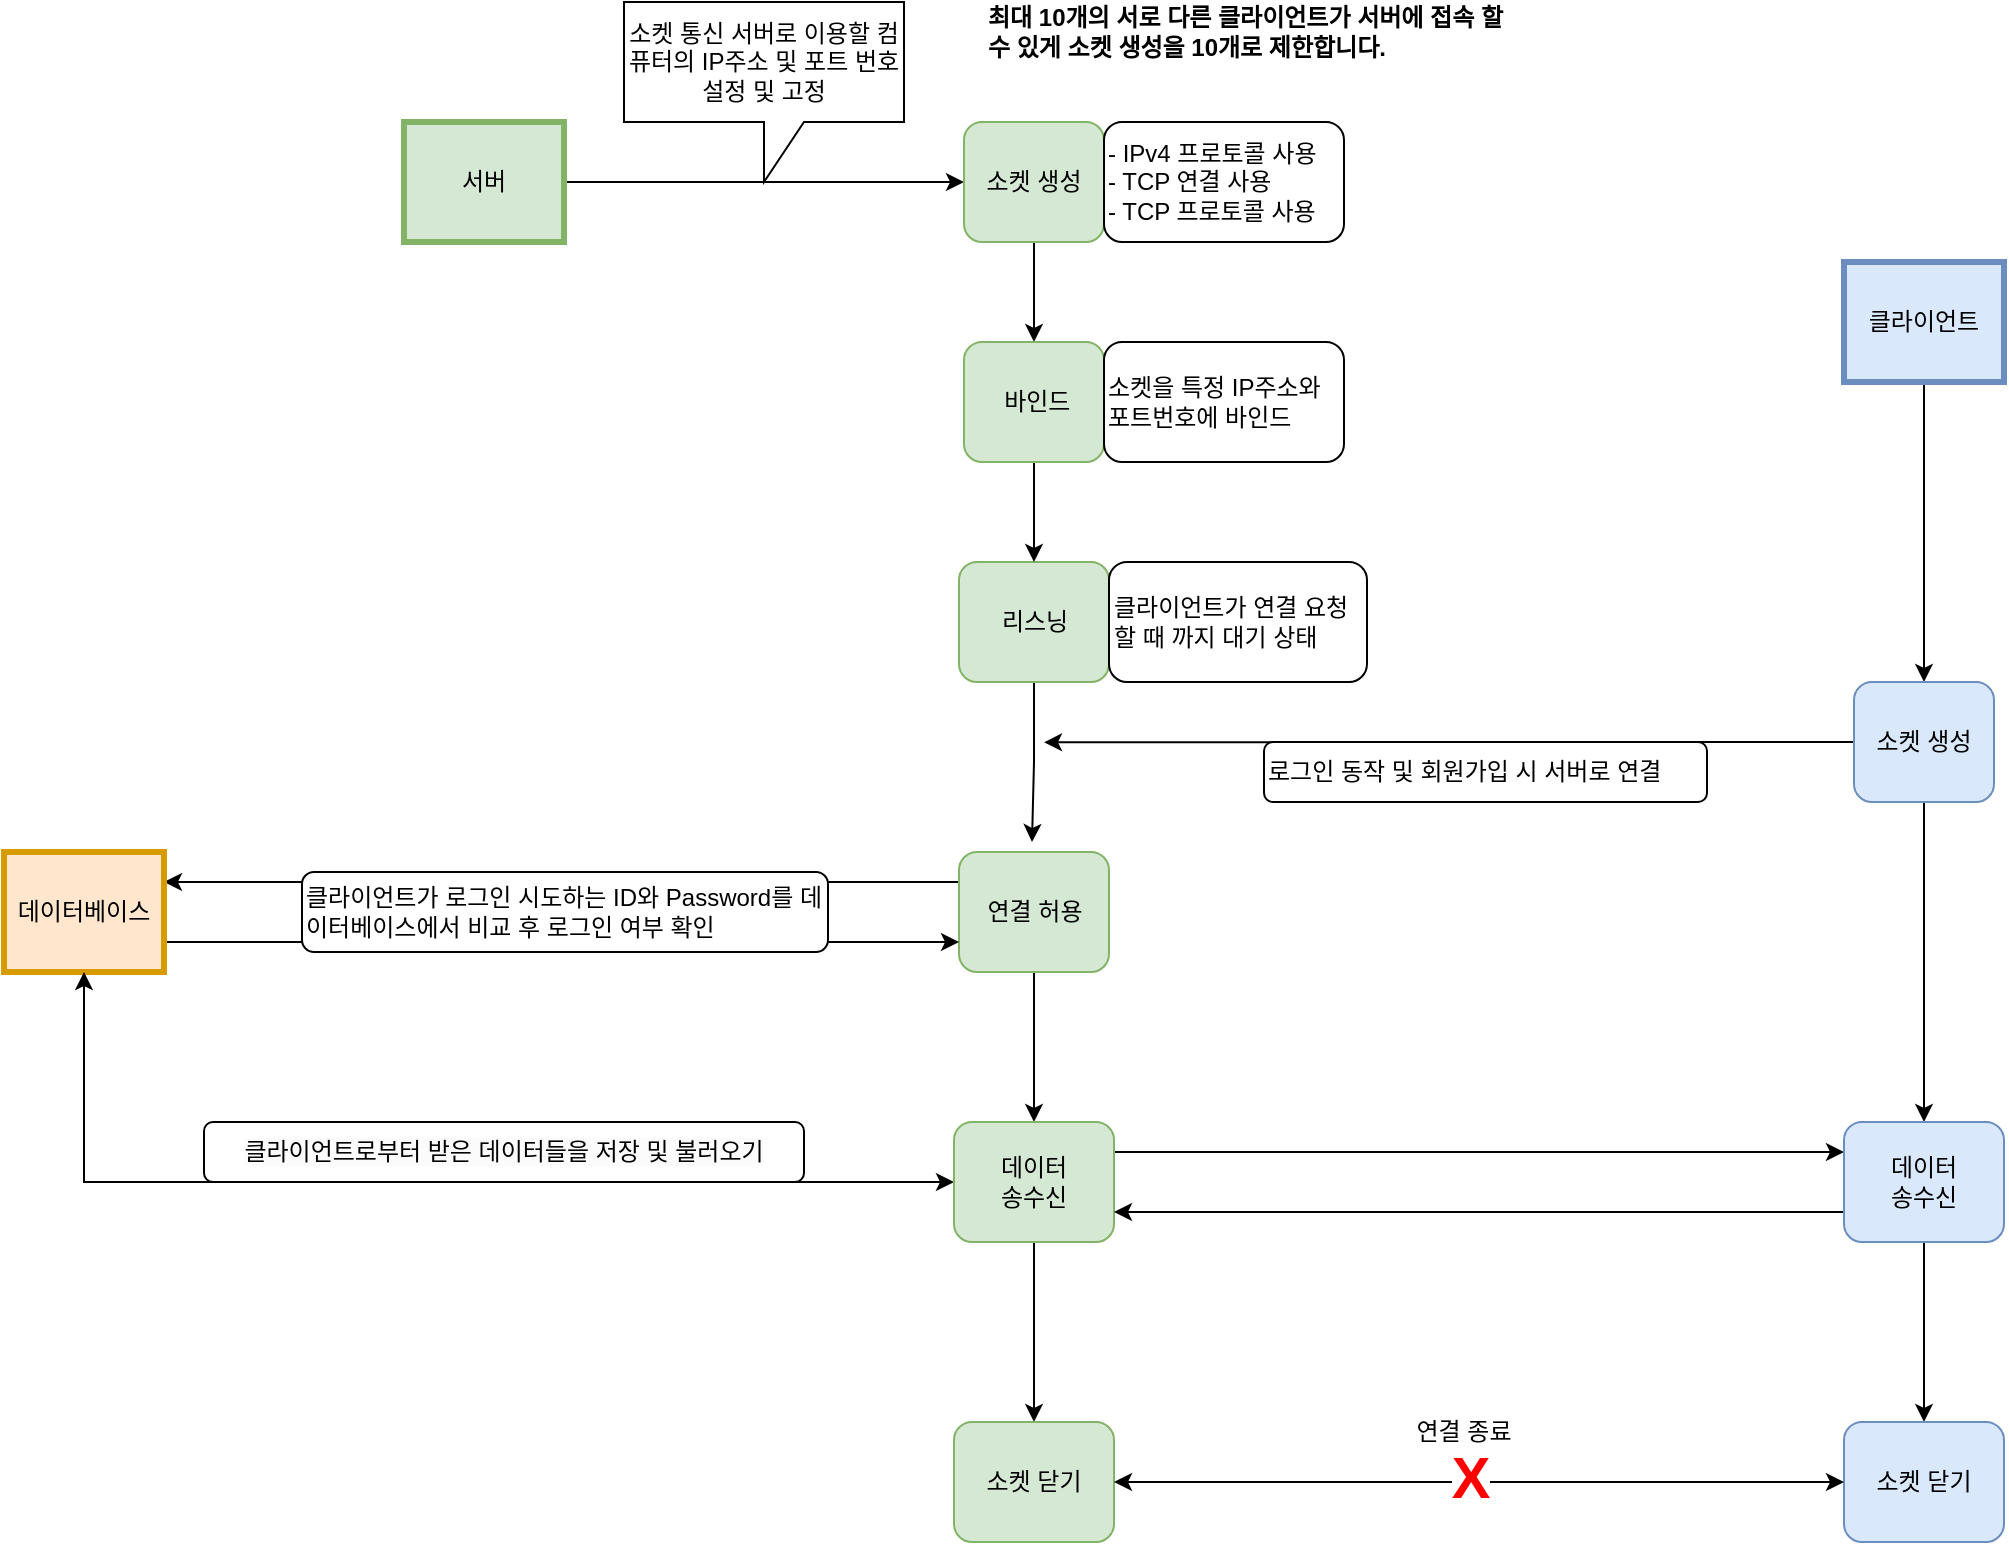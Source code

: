 <mxfile version="24.7.8">
  <diagram name="페이지-1" id="TmMRw1Ye0K6topoWtCGi">
    <mxGraphModel dx="1434" dy="772" grid="1" gridSize="10" guides="1" tooltips="1" connect="1" arrows="1" fold="1" page="1" pageScale="1" pageWidth="827" pageHeight="1169" math="0" shadow="0">
      <root>
        <mxCell id="0" />
        <mxCell id="1" parent="0" />
        <mxCell id="r1B8WvBZDqDysIyFDCDK-3" style="edgeStyle=orthogonalEdgeStyle;rounded=0;orthogonalLoop=1;jettySize=auto;html=1;exitX=1;exitY=0.5;exitDx=0;exitDy=0;" parent="1" source="r1B8WvBZDqDysIyFDCDK-2" edge="1">
          <mxGeometry relative="1" as="geometry">
            <mxPoint x="890" y="380" as="targetPoint" />
          </mxGeometry>
        </mxCell>
        <mxCell id="r1B8WvBZDqDysIyFDCDK-2" value="서버" style="rounded=0;whiteSpace=wrap;html=1;fillColor=#d5e8d4;strokeColor=#82B366;perimeterSpacing=0;strokeWidth=3;" parent="1" vertex="1">
          <mxGeometry x="610" y="350" width="80" height="60" as="geometry" />
        </mxCell>
        <mxCell id="r1B8WvBZDqDysIyFDCDK-9" style="edgeStyle=orthogonalEdgeStyle;rounded=0;orthogonalLoop=1;jettySize=auto;html=1;exitX=0.5;exitY=1;exitDx=0;exitDy=0;entryX=0.5;entryY=0;entryDx=0;entryDy=0;" parent="1" source="r1B8WvBZDqDysIyFDCDK-6" target="r1B8WvBZDqDysIyFDCDK-26" edge="1">
          <mxGeometry relative="1" as="geometry">
            <mxPoint x="925" y="498" as="targetPoint" />
          </mxGeometry>
        </mxCell>
        <mxCell id="r1B8WvBZDqDysIyFDCDK-6" value="소켓 생성" style="rounded=1;whiteSpace=wrap;html=1;fillColor=#d5e8d4;strokeColor=#82b366;" parent="1" vertex="1">
          <mxGeometry x="890" y="350" width="70" height="60" as="geometry" />
        </mxCell>
        <mxCell id="r1B8WvBZDqDysIyFDCDK-8" value="&lt;div&gt;- IPv4 프로토콜 사용&lt;/div&gt;- TCP 연결 사용&lt;div&gt;- TCP 프로토콜 사용&lt;/div&gt;" style="rounded=1;whiteSpace=wrap;html=1;align=left;" parent="1" vertex="1">
          <mxGeometry x="960" y="350" width="120" height="60" as="geometry" />
        </mxCell>
        <mxCell id="r1B8WvBZDqDysIyFDCDK-22" style="edgeStyle=orthogonalEdgeStyle;rounded=0;orthogonalLoop=1;jettySize=auto;html=1;exitX=0.5;exitY=1;exitDx=0;exitDy=0;" parent="1" source="r1B8WvBZDqDysIyFDCDK-11" edge="1">
          <mxGeometry relative="1" as="geometry">
            <mxPoint x="924" y="710" as="targetPoint" />
          </mxGeometry>
        </mxCell>
        <mxCell id="r1B8WvBZDqDysIyFDCDK-11" value="리스닝" style="rounded=1;whiteSpace=wrap;html=1;fillColor=#d5e8d4;strokeColor=#82b366;" parent="1" vertex="1">
          <mxGeometry x="887.5" y="570" width="75" height="60" as="geometry" />
        </mxCell>
        <mxCell id="r1B8WvBZDqDysIyFDCDK-12" value="클라이언트가 연결 요청할 때 까지 대기 상태" style="rounded=1;whiteSpace=wrap;html=1;align=left;" parent="1" vertex="1">
          <mxGeometry x="962.5" y="570" width="129" height="60" as="geometry" />
        </mxCell>
        <mxCell id="r1B8WvBZDqDysIyFDCDK-17" style="edgeStyle=orthogonalEdgeStyle;rounded=0;orthogonalLoop=1;jettySize=auto;html=1;exitX=0.5;exitY=1;exitDx=0;exitDy=0;entryX=0.5;entryY=0;entryDx=0;entryDy=0;" parent="1" source="r1B8WvBZDqDysIyFDCDK-15" target="r1B8WvBZDqDysIyFDCDK-19" edge="1">
          <mxGeometry relative="1" as="geometry">
            <mxPoint x="1370" y="580" as="targetPoint" />
          </mxGeometry>
        </mxCell>
        <mxCell id="r1B8WvBZDqDysIyFDCDK-15" value="클라이언트" style="rounded=0;whiteSpace=wrap;html=1;fillColor=#dae8fc;strokeColor=#6c8ebf;perimeterSpacing=0;strokeWidth=3;" parent="1" vertex="1">
          <mxGeometry x="1330" y="420" width="80" height="60" as="geometry" />
        </mxCell>
        <mxCell id="r1B8WvBZDqDysIyFDCDK-24" style="edgeStyle=orthogonalEdgeStyle;rounded=0;orthogonalLoop=1;jettySize=auto;html=1;exitX=0;exitY=0.5;exitDx=0;exitDy=0;" parent="1" source="r1B8WvBZDqDysIyFDCDK-19" edge="1">
          <mxGeometry relative="1" as="geometry">
            <mxPoint x="930" y="660.158" as="targetPoint" />
          </mxGeometry>
        </mxCell>
        <mxCell id="tfnDB9iMd_6-sK6yiwxz-1" style="edgeStyle=orthogonalEdgeStyle;rounded=0;orthogonalLoop=1;jettySize=auto;html=1;exitX=0.5;exitY=1;exitDx=0;exitDy=0;" edge="1" parent="1" source="r1B8WvBZDqDysIyFDCDK-19">
          <mxGeometry relative="1" as="geometry">
            <mxPoint x="1370" y="850" as="targetPoint" />
          </mxGeometry>
        </mxCell>
        <mxCell id="r1B8WvBZDqDysIyFDCDK-19" value="소켓 생성" style="rounded=1;whiteSpace=wrap;html=1;fillColor=#dae8fc;strokeColor=#6c8ebf;" parent="1" vertex="1">
          <mxGeometry x="1335" y="630" width="70" height="60" as="geometry" />
        </mxCell>
        <mxCell id="r1B8WvBZDqDysIyFDCDK-23" value="소켓 통신 서버로 이용할 컴퓨터의 IP주소 및 포트 번호설정 및 고정" style="shape=callout;whiteSpace=wrap;html=1;perimeter=calloutPerimeter;" parent="1" vertex="1">
          <mxGeometry x="720" y="290" width="140" height="90" as="geometry" />
        </mxCell>
        <mxCell id="r1B8WvBZDqDysIyFDCDK-27" value="" style="edgeStyle=orthogonalEdgeStyle;rounded=0;orthogonalLoop=1;jettySize=auto;html=1;entryX=0.5;entryY=0;entryDx=0;entryDy=0;" parent="1" source="r1B8WvBZDqDysIyFDCDK-26" target="r1B8WvBZDqDysIyFDCDK-11" edge="1">
          <mxGeometry relative="1" as="geometry" />
        </mxCell>
        <mxCell id="r1B8WvBZDqDysIyFDCDK-26" value="&amp;nbsp;바인드" style="rounded=1;whiteSpace=wrap;html=1;fillColor=#d5e8d4;strokeColor=#82b366;" parent="1" vertex="1">
          <mxGeometry x="890" y="460" width="70" height="60" as="geometry" />
        </mxCell>
        <mxCell id="r1B8WvBZDqDysIyFDCDK-28" value="소켓을 특정 IP주소와 포트번호에 바인드" style="rounded=1;whiteSpace=wrap;html=1;align=left;" parent="1" vertex="1">
          <mxGeometry x="960" y="460" width="120" height="60" as="geometry" />
        </mxCell>
        <mxCell id="r1B8WvBZDqDysIyFDCDK-42" style="edgeStyle=orthogonalEdgeStyle;rounded=0;orthogonalLoop=1;jettySize=auto;html=1;exitX=0;exitY=0.25;exitDx=0;exitDy=0;entryX=1;entryY=0.25;entryDx=0;entryDy=0;" parent="1" source="r1B8WvBZDqDysIyFDCDK-30" target="r1B8WvBZDqDysIyFDCDK-34" edge="1">
          <mxGeometry relative="1" as="geometry" />
        </mxCell>
        <mxCell id="tfnDB9iMd_6-sK6yiwxz-2" style="edgeStyle=orthogonalEdgeStyle;rounded=0;orthogonalLoop=1;jettySize=auto;html=1;exitX=0.5;exitY=1;exitDx=0;exitDy=0;" edge="1" parent="1" source="r1B8WvBZDqDysIyFDCDK-30">
          <mxGeometry relative="1" as="geometry">
            <mxPoint x="925" y="850" as="targetPoint" />
          </mxGeometry>
        </mxCell>
        <mxCell id="r1B8WvBZDqDysIyFDCDK-30" value="연결 허용" style="rounded=1;whiteSpace=wrap;html=1;fillColor=#d5e8d4;strokeColor=#82b366;" parent="1" vertex="1">
          <mxGeometry x="887.5" y="715" width="75" height="60" as="geometry" />
        </mxCell>
        <mxCell id="r1B8WvBZDqDysIyFDCDK-32" value="최대 10개의 서로 다른 클라이언트가 서버에 접속 할 수 있게 소켓 생성을 10개로 제한합니다." style="text;html=1;align=left;verticalAlign=middle;whiteSpace=wrap;rounded=0;fontStyle=1" parent="1" vertex="1">
          <mxGeometry x="900" y="290" width="270" height="30" as="geometry" />
        </mxCell>
        <mxCell id="r1B8WvBZDqDysIyFDCDK-44" style="edgeStyle=orthogonalEdgeStyle;rounded=0;orthogonalLoop=1;jettySize=auto;html=1;exitX=1;exitY=0.75;exitDx=0;exitDy=0;entryX=0;entryY=0.75;entryDx=0;entryDy=0;" parent="1" source="r1B8WvBZDqDysIyFDCDK-34" target="r1B8WvBZDqDysIyFDCDK-30" edge="1">
          <mxGeometry relative="1" as="geometry" />
        </mxCell>
        <mxCell id="r1B8WvBZDqDysIyFDCDK-34" value="데이터베이스" style="rounded=0;whiteSpace=wrap;html=1;fillColor=#ffe6cc;strokeColor=#d79b00;strokeWidth=3;" parent="1" vertex="1">
          <mxGeometry x="410" y="715" width="80" height="60" as="geometry" />
        </mxCell>
        <mxCell id="r1B8WvBZDqDysIyFDCDK-41" value="로그인 동작 및 회원가입 시 서버로 연결" style="rounded=1;whiteSpace=wrap;html=1;align=left;" parent="1" vertex="1">
          <mxGeometry x="1040" y="660" width="221.5" height="30" as="geometry" />
        </mxCell>
        <mxCell id="r1B8WvBZDqDysIyFDCDK-43" value="클라이언트가 로그인 시도하는 ID와 Password를 데이터베이스에서 비교 후 로그인 여부 확인" style="rounded=1;whiteSpace=wrap;html=1;align=left;" parent="1" vertex="1">
          <mxGeometry x="559" y="725" width="263" height="40" as="geometry" />
        </mxCell>
        <mxCell id="tfnDB9iMd_6-sK6yiwxz-5" style="edgeStyle=orthogonalEdgeStyle;rounded=0;orthogonalLoop=1;jettySize=auto;html=1;exitX=1;exitY=0.25;exitDx=0;exitDy=0;entryX=0;entryY=0.25;entryDx=0;entryDy=0;" edge="1" parent="1" source="tfnDB9iMd_6-sK6yiwxz-3" target="tfnDB9iMd_6-sK6yiwxz-4">
          <mxGeometry relative="1" as="geometry" />
        </mxCell>
        <mxCell id="tfnDB9iMd_6-sK6yiwxz-7" style="edgeStyle=orthogonalEdgeStyle;rounded=0;orthogonalLoop=1;jettySize=auto;html=1;exitX=0;exitY=0.5;exitDx=0;exitDy=0;entryX=0.5;entryY=1;entryDx=0;entryDy=0;startArrow=classic;startFill=1;" edge="1" parent="1" source="tfnDB9iMd_6-sK6yiwxz-3" target="r1B8WvBZDqDysIyFDCDK-34">
          <mxGeometry relative="1" as="geometry" />
        </mxCell>
        <mxCell id="tfnDB9iMd_6-sK6yiwxz-14" style="edgeStyle=orthogonalEdgeStyle;rounded=0;orthogonalLoop=1;jettySize=auto;html=1;exitX=0.5;exitY=1;exitDx=0;exitDy=0;entryX=0.5;entryY=0;entryDx=0;entryDy=0;" edge="1" parent="1" source="tfnDB9iMd_6-sK6yiwxz-3" target="tfnDB9iMd_6-sK6yiwxz-11">
          <mxGeometry relative="1" as="geometry" />
        </mxCell>
        <mxCell id="tfnDB9iMd_6-sK6yiwxz-3" value="데이터&lt;div&gt;송수신&lt;/div&gt;" style="rounded=1;whiteSpace=wrap;html=1;fillColor=#d5e8d4;strokeColor=#82b366;" vertex="1" parent="1">
          <mxGeometry x="885" y="850" width="80" height="60" as="geometry" />
        </mxCell>
        <mxCell id="tfnDB9iMd_6-sK6yiwxz-6" style="edgeStyle=orthogonalEdgeStyle;rounded=0;orthogonalLoop=1;jettySize=auto;html=1;exitX=0;exitY=0.75;exitDx=0;exitDy=0;entryX=1;entryY=0.75;entryDx=0;entryDy=0;" edge="1" parent="1" source="tfnDB9iMd_6-sK6yiwxz-4" target="tfnDB9iMd_6-sK6yiwxz-3">
          <mxGeometry relative="1" as="geometry" />
        </mxCell>
        <mxCell id="tfnDB9iMd_6-sK6yiwxz-15" style="edgeStyle=orthogonalEdgeStyle;rounded=0;orthogonalLoop=1;jettySize=auto;html=1;exitX=0.5;exitY=1;exitDx=0;exitDy=0;entryX=0.5;entryY=0;entryDx=0;entryDy=0;" edge="1" parent="1" source="tfnDB9iMd_6-sK6yiwxz-4" target="tfnDB9iMd_6-sK6yiwxz-13">
          <mxGeometry relative="1" as="geometry" />
        </mxCell>
        <mxCell id="tfnDB9iMd_6-sK6yiwxz-4" value="데이터&lt;div&gt;송수신&lt;/div&gt;" style="rounded=1;whiteSpace=wrap;html=1;fillColor=#dae8fc;strokeColor=#6c8ebf;" vertex="1" parent="1">
          <mxGeometry x="1330" y="850" width="80" height="60" as="geometry" />
        </mxCell>
        <mxCell id="tfnDB9iMd_6-sK6yiwxz-9" value="&lt;span style=&quot;color: rgb(0, 0, 0); font-family: Helvetica; font-size: 12px; font-style: normal; font-variant-ligatures: normal; font-variant-caps: normal; font-weight: 400; letter-spacing: normal; orphans: 2; text-align: center; text-indent: 0px; text-transform: none; widows: 2; word-spacing: 0px; -webkit-text-stroke-width: 0px; white-space: normal; background-color: rgb(251, 251, 251); text-decoration-thickness: initial; text-decoration-style: initial; text-decoration-color: initial; display: inline !important; float: none;&quot;&gt;클라이언트로부터 받은 데이터들을 저장 및 불러오기&lt;/span&gt;" style="rounded=1;whiteSpace=wrap;html=1;" vertex="1" parent="1">
          <mxGeometry x="510" y="850" width="300" height="30" as="geometry" />
        </mxCell>
        <mxCell id="tfnDB9iMd_6-sK6yiwxz-11" value="소켓 닫기" style="rounded=1;whiteSpace=wrap;html=1;fillColor=#d5e8d4;strokeColor=#82b366;" vertex="1" parent="1">
          <mxGeometry x="885" y="1000" width="80" height="60" as="geometry" />
        </mxCell>
        <mxCell id="tfnDB9iMd_6-sK6yiwxz-13" value="소켓 닫기" style="rounded=1;whiteSpace=wrap;html=1;fillColor=#dae8fc;strokeColor=#6c8ebf;" vertex="1" parent="1">
          <mxGeometry x="1330" y="1000" width="80" height="60" as="geometry" />
        </mxCell>
        <mxCell id="tfnDB9iMd_6-sK6yiwxz-16" value="" style="endArrow=classic;startArrow=classic;html=1;rounded=0;entryX=0;entryY=0.5;entryDx=0;entryDy=0;exitX=1;exitY=0.5;exitDx=0;exitDy=0;" edge="1" parent="1" source="tfnDB9iMd_6-sK6yiwxz-11" target="tfnDB9iMd_6-sK6yiwxz-13">
          <mxGeometry width="50" height="50" relative="1" as="geometry">
            <mxPoint x="960" y="990" as="sourcePoint" />
            <mxPoint x="1010" y="940" as="targetPoint" />
          </mxGeometry>
        </mxCell>
        <mxCell id="tfnDB9iMd_6-sK6yiwxz-17" value="&lt;font size=&quot;1&quot; style=&quot;&quot; color=&quot;#ff0000&quot;&gt;&lt;b style=&quot;font-size: 29px;&quot;&gt;X&lt;/b&gt;&lt;/font&gt;" style="edgeLabel;html=1;align=center;verticalAlign=middle;resizable=0;points=[];" vertex="1" connectable="0" parent="tfnDB9iMd_6-sK6yiwxz-16">
          <mxGeometry x="-0.033" y="3" relative="1" as="geometry">
            <mxPoint x="1" y="1" as="offset" />
          </mxGeometry>
        </mxCell>
        <mxCell id="tfnDB9iMd_6-sK6yiwxz-18" value="연결 종료" style="text;html=1;align=center;verticalAlign=middle;whiteSpace=wrap;rounded=0;" vertex="1" parent="1">
          <mxGeometry x="1110" y="990" width="60" height="30" as="geometry" />
        </mxCell>
      </root>
    </mxGraphModel>
  </diagram>
</mxfile>
